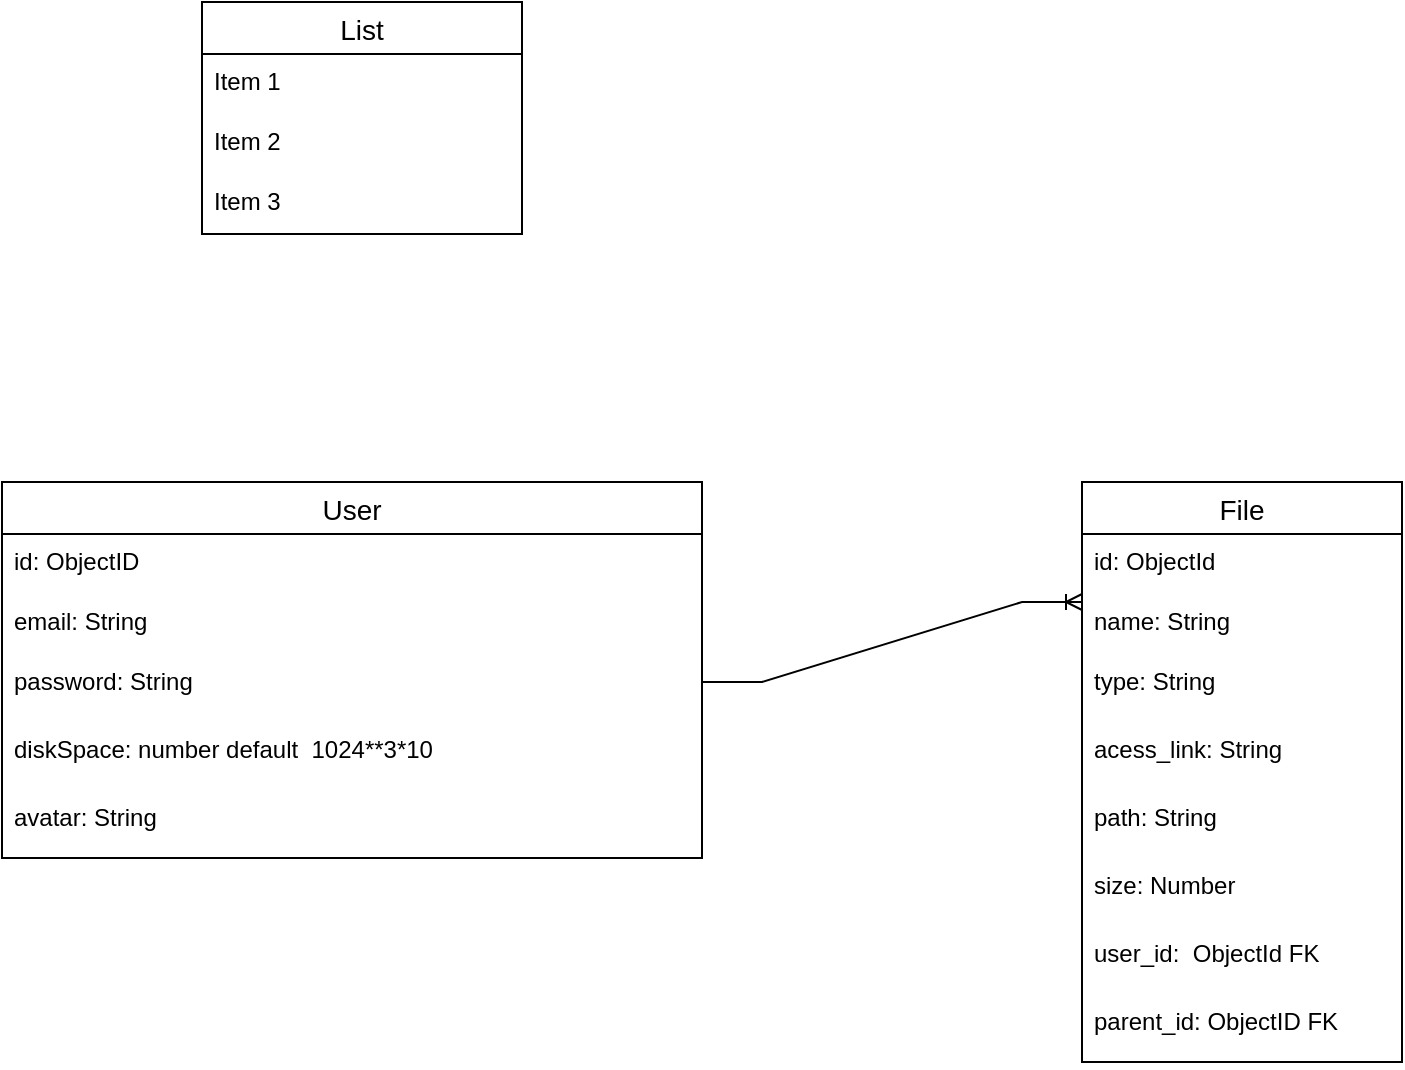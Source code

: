 <mxfile version="24.2.3" type="device">
  <diagram name="Сторінка-1" id="nBNECN1yaEJJQjaXQVpg">
    <mxGraphModel dx="1128" dy="666" grid="1" gridSize="10" guides="1" tooltips="1" connect="1" arrows="1" fold="1" page="1" pageScale="1" pageWidth="2339" pageHeight="3300" math="0" shadow="0">
      <root>
        <mxCell id="0" />
        <mxCell id="1" parent="0" />
        <mxCell id="xzlSAE8dG9F3_LpHXZsh-1" value="User" style="swimlane;fontStyle=0;childLayout=stackLayout;horizontal=1;startSize=26;horizontalStack=0;resizeParent=1;resizeParentMax=0;resizeLast=0;collapsible=1;marginBottom=0;align=center;fontSize=14;" parent="1" vertex="1">
          <mxGeometry x="220" y="600" width="350" height="188" as="geometry" />
        </mxCell>
        <mxCell id="xzlSAE8dG9F3_LpHXZsh-2" value="id: ObjectID" style="text;strokeColor=none;fillColor=none;spacingLeft=4;spacingRight=4;overflow=hidden;rotatable=0;points=[[0,0.5],[1,0.5]];portConstraint=eastwest;fontSize=12;whiteSpace=wrap;html=1;" parent="xzlSAE8dG9F3_LpHXZsh-1" vertex="1">
          <mxGeometry y="26" width="350" height="30" as="geometry" />
        </mxCell>
        <mxCell id="xzlSAE8dG9F3_LpHXZsh-3" value="email: String" style="text;strokeColor=none;fillColor=none;spacingLeft=4;spacingRight=4;overflow=hidden;rotatable=0;points=[[0,0.5],[1,0.5]];portConstraint=eastwest;fontSize=12;whiteSpace=wrap;html=1;" parent="xzlSAE8dG9F3_LpHXZsh-1" vertex="1">
          <mxGeometry y="56" width="350" height="30" as="geometry" />
        </mxCell>
        <mxCell id="xzlSAE8dG9F3_LpHXZsh-4" value="password: String" style="text;strokeColor=none;fillColor=none;spacingLeft=4;spacingRight=4;overflow=hidden;rotatable=0;points=[[0,0.5],[1,0.5]];portConstraint=eastwest;fontSize=12;whiteSpace=wrap;html=1;" parent="xzlSAE8dG9F3_LpHXZsh-1" vertex="1">
          <mxGeometry y="86" width="350" height="34" as="geometry" />
        </mxCell>
        <mxCell id="xzlSAE8dG9F3_LpHXZsh-5" value="diskSpace: number default&amp;nbsp; 1024**3*10" style="text;strokeColor=none;fillColor=none;spacingLeft=4;spacingRight=4;overflow=hidden;rotatable=0;points=[[0,0.5],[1,0.5]];portConstraint=eastwest;fontSize=12;whiteSpace=wrap;html=1;" parent="xzlSAE8dG9F3_LpHXZsh-1" vertex="1">
          <mxGeometry y="120" width="350" height="34" as="geometry" />
        </mxCell>
        <mxCell id="xzlSAE8dG9F3_LpHXZsh-6" value="avatar: String" style="text;strokeColor=none;fillColor=none;spacingLeft=4;spacingRight=4;overflow=hidden;rotatable=0;points=[[0,0.5],[1,0.5]];portConstraint=eastwest;fontSize=12;whiteSpace=wrap;html=1;" parent="xzlSAE8dG9F3_LpHXZsh-1" vertex="1">
          <mxGeometry y="154" width="350" height="34" as="geometry" />
        </mxCell>
        <mxCell id="xzlSAE8dG9F3_LpHXZsh-7" value="File" style="swimlane;fontStyle=0;childLayout=stackLayout;horizontal=1;startSize=26;horizontalStack=0;resizeParent=1;resizeParentMax=0;resizeLast=0;collapsible=1;marginBottom=0;align=center;fontSize=14;" parent="1" vertex="1">
          <mxGeometry x="760" y="600" width="160" height="290" as="geometry" />
        </mxCell>
        <mxCell id="xzlSAE8dG9F3_LpHXZsh-8" value="id: ObjectId" style="text;strokeColor=none;fillColor=none;spacingLeft=4;spacingRight=4;overflow=hidden;rotatable=0;points=[[0,0.5],[1,0.5]];portConstraint=eastwest;fontSize=12;whiteSpace=wrap;html=1;" parent="xzlSAE8dG9F3_LpHXZsh-7" vertex="1">
          <mxGeometry y="26" width="160" height="30" as="geometry" />
        </mxCell>
        <mxCell id="xzlSAE8dG9F3_LpHXZsh-9" value="name: String" style="text;strokeColor=none;fillColor=none;spacingLeft=4;spacingRight=4;overflow=hidden;rotatable=0;points=[[0,0.5],[1,0.5]];portConstraint=eastwest;fontSize=12;whiteSpace=wrap;html=1;" parent="xzlSAE8dG9F3_LpHXZsh-7" vertex="1">
          <mxGeometry y="56" width="160" height="30" as="geometry" />
        </mxCell>
        <mxCell id="xzlSAE8dG9F3_LpHXZsh-10" value="type: String" style="text;strokeColor=none;fillColor=none;spacingLeft=4;spacingRight=4;overflow=hidden;rotatable=0;points=[[0,0.5],[1,0.5]];portConstraint=eastwest;fontSize=12;whiteSpace=wrap;html=1;" parent="xzlSAE8dG9F3_LpHXZsh-7" vertex="1">
          <mxGeometry y="86" width="160" height="34" as="geometry" />
        </mxCell>
        <mxCell id="xzlSAE8dG9F3_LpHXZsh-17" value="acess_link: String" style="text;strokeColor=none;fillColor=none;spacingLeft=4;spacingRight=4;overflow=hidden;rotatable=0;points=[[0,0.5],[1,0.5]];portConstraint=eastwest;fontSize=12;whiteSpace=wrap;html=1;" parent="xzlSAE8dG9F3_LpHXZsh-7" vertex="1">
          <mxGeometry y="120" width="160" height="34" as="geometry" />
        </mxCell>
        <mxCell id="lNRjt947xlSCUkCe_PZZ-1" value="path: String" style="text;strokeColor=none;fillColor=none;spacingLeft=4;spacingRight=4;overflow=hidden;rotatable=0;points=[[0,0.5],[1,0.5]];portConstraint=eastwest;fontSize=12;whiteSpace=wrap;html=1;" vertex="1" parent="xzlSAE8dG9F3_LpHXZsh-7">
          <mxGeometry y="154" width="160" height="34" as="geometry" />
        </mxCell>
        <mxCell id="xzlSAE8dG9F3_LpHXZsh-15" value="size: Number" style="text;strokeColor=none;fillColor=none;spacingLeft=4;spacingRight=4;overflow=hidden;rotatable=0;points=[[0,0.5],[1,0.5]];portConstraint=eastwest;fontSize=12;whiteSpace=wrap;html=1;" parent="xzlSAE8dG9F3_LpHXZsh-7" vertex="1">
          <mxGeometry y="188" width="160" height="34" as="geometry" />
        </mxCell>
        <mxCell id="xzlSAE8dG9F3_LpHXZsh-16" value="user_id:&amp;nbsp; ObjectId FK" style="text;strokeColor=none;fillColor=none;spacingLeft=4;spacingRight=4;overflow=hidden;rotatable=0;points=[[0,0.5],[1,0.5]];portConstraint=eastwest;fontSize=12;whiteSpace=wrap;html=1;" parent="xzlSAE8dG9F3_LpHXZsh-7" vertex="1">
          <mxGeometry y="222" width="160" height="34" as="geometry" />
        </mxCell>
        <mxCell id="xzlSAE8dG9F3_LpHXZsh-25" value="parent_id: ObjectID FK" style="text;strokeColor=none;fillColor=none;spacingLeft=4;spacingRight=4;overflow=hidden;rotatable=0;points=[[0,0.5],[1,0.5]];portConstraint=eastwest;fontSize=12;whiteSpace=wrap;html=1;" parent="xzlSAE8dG9F3_LpHXZsh-7" vertex="1">
          <mxGeometry y="256" width="160" height="34" as="geometry" />
        </mxCell>
        <mxCell id="xzlSAE8dG9F3_LpHXZsh-26" value="" style="edgeStyle=entityRelationEdgeStyle;fontSize=12;html=1;endArrow=ERoneToMany;rounded=0;" parent="1" edge="1">
          <mxGeometry width="100" height="100" relative="1" as="geometry">
            <mxPoint x="570" y="700" as="sourcePoint" />
            <mxPoint x="760" y="660" as="targetPoint" />
            <Array as="points">
              <mxPoint x="460" y="630" />
            </Array>
          </mxGeometry>
        </mxCell>
        <mxCell id="xzlSAE8dG9F3_LpHXZsh-27" value="List" style="swimlane;fontStyle=0;childLayout=stackLayout;horizontal=1;startSize=26;horizontalStack=0;resizeParent=1;resizeParentMax=0;resizeLast=0;collapsible=1;marginBottom=0;align=center;fontSize=14;" parent="1" vertex="1">
          <mxGeometry x="320" y="360" width="160" height="116" as="geometry" />
        </mxCell>
        <mxCell id="xzlSAE8dG9F3_LpHXZsh-28" value="Item 1" style="text;strokeColor=none;fillColor=none;spacingLeft=4;spacingRight=4;overflow=hidden;rotatable=0;points=[[0,0.5],[1,0.5]];portConstraint=eastwest;fontSize=12;whiteSpace=wrap;html=1;" parent="xzlSAE8dG9F3_LpHXZsh-27" vertex="1">
          <mxGeometry y="26" width="160" height="30" as="geometry" />
        </mxCell>
        <mxCell id="xzlSAE8dG9F3_LpHXZsh-29" value="Item 2" style="text;strokeColor=none;fillColor=none;spacingLeft=4;spacingRight=4;overflow=hidden;rotatable=0;points=[[0,0.5],[1,0.5]];portConstraint=eastwest;fontSize=12;whiteSpace=wrap;html=1;" parent="xzlSAE8dG9F3_LpHXZsh-27" vertex="1">
          <mxGeometry y="56" width="160" height="30" as="geometry" />
        </mxCell>
        <mxCell id="xzlSAE8dG9F3_LpHXZsh-30" value="Item 3" style="text;strokeColor=none;fillColor=none;spacingLeft=4;spacingRight=4;overflow=hidden;rotatable=0;points=[[0,0.5],[1,0.5]];portConstraint=eastwest;fontSize=12;whiteSpace=wrap;html=1;" parent="xzlSAE8dG9F3_LpHXZsh-27" vertex="1">
          <mxGeometry y="86" width="160" height="30" as="geometry" />
        </mxCell>
      </root>
    </mxGraphModel>
  </diagram>
</mxfile>
